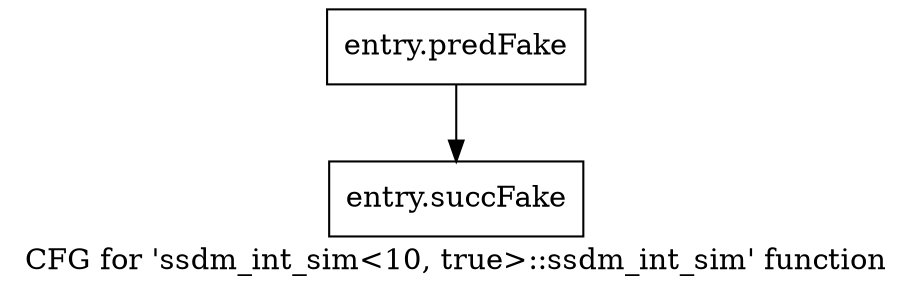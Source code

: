 digraph "CFG for 'ssdm_int_sim\<10, true\>::ssdm_int_sim' function" {
	label="CFG for 'ssdm_int_sim\<10, true\>::ssdm_int_sim' function";

	Node0x3c44850 [shape=record,filename="",linenumber="",label="{entry.predFake}"];
	Node0x3c44850 -> Node0x3e9f350[ callList="" memoryops="" filename="/tools/Xilinx/Vitis_HLS/2022.1/include/ap_common.h" execusionnum="0"];
	Node0x3e9f350 [shape=record,filename="/tools/Xilinx/Vitis_HLS/2022.1/include/ap_common.h",linenumber="706",label="{entry.succFake}"];
}
